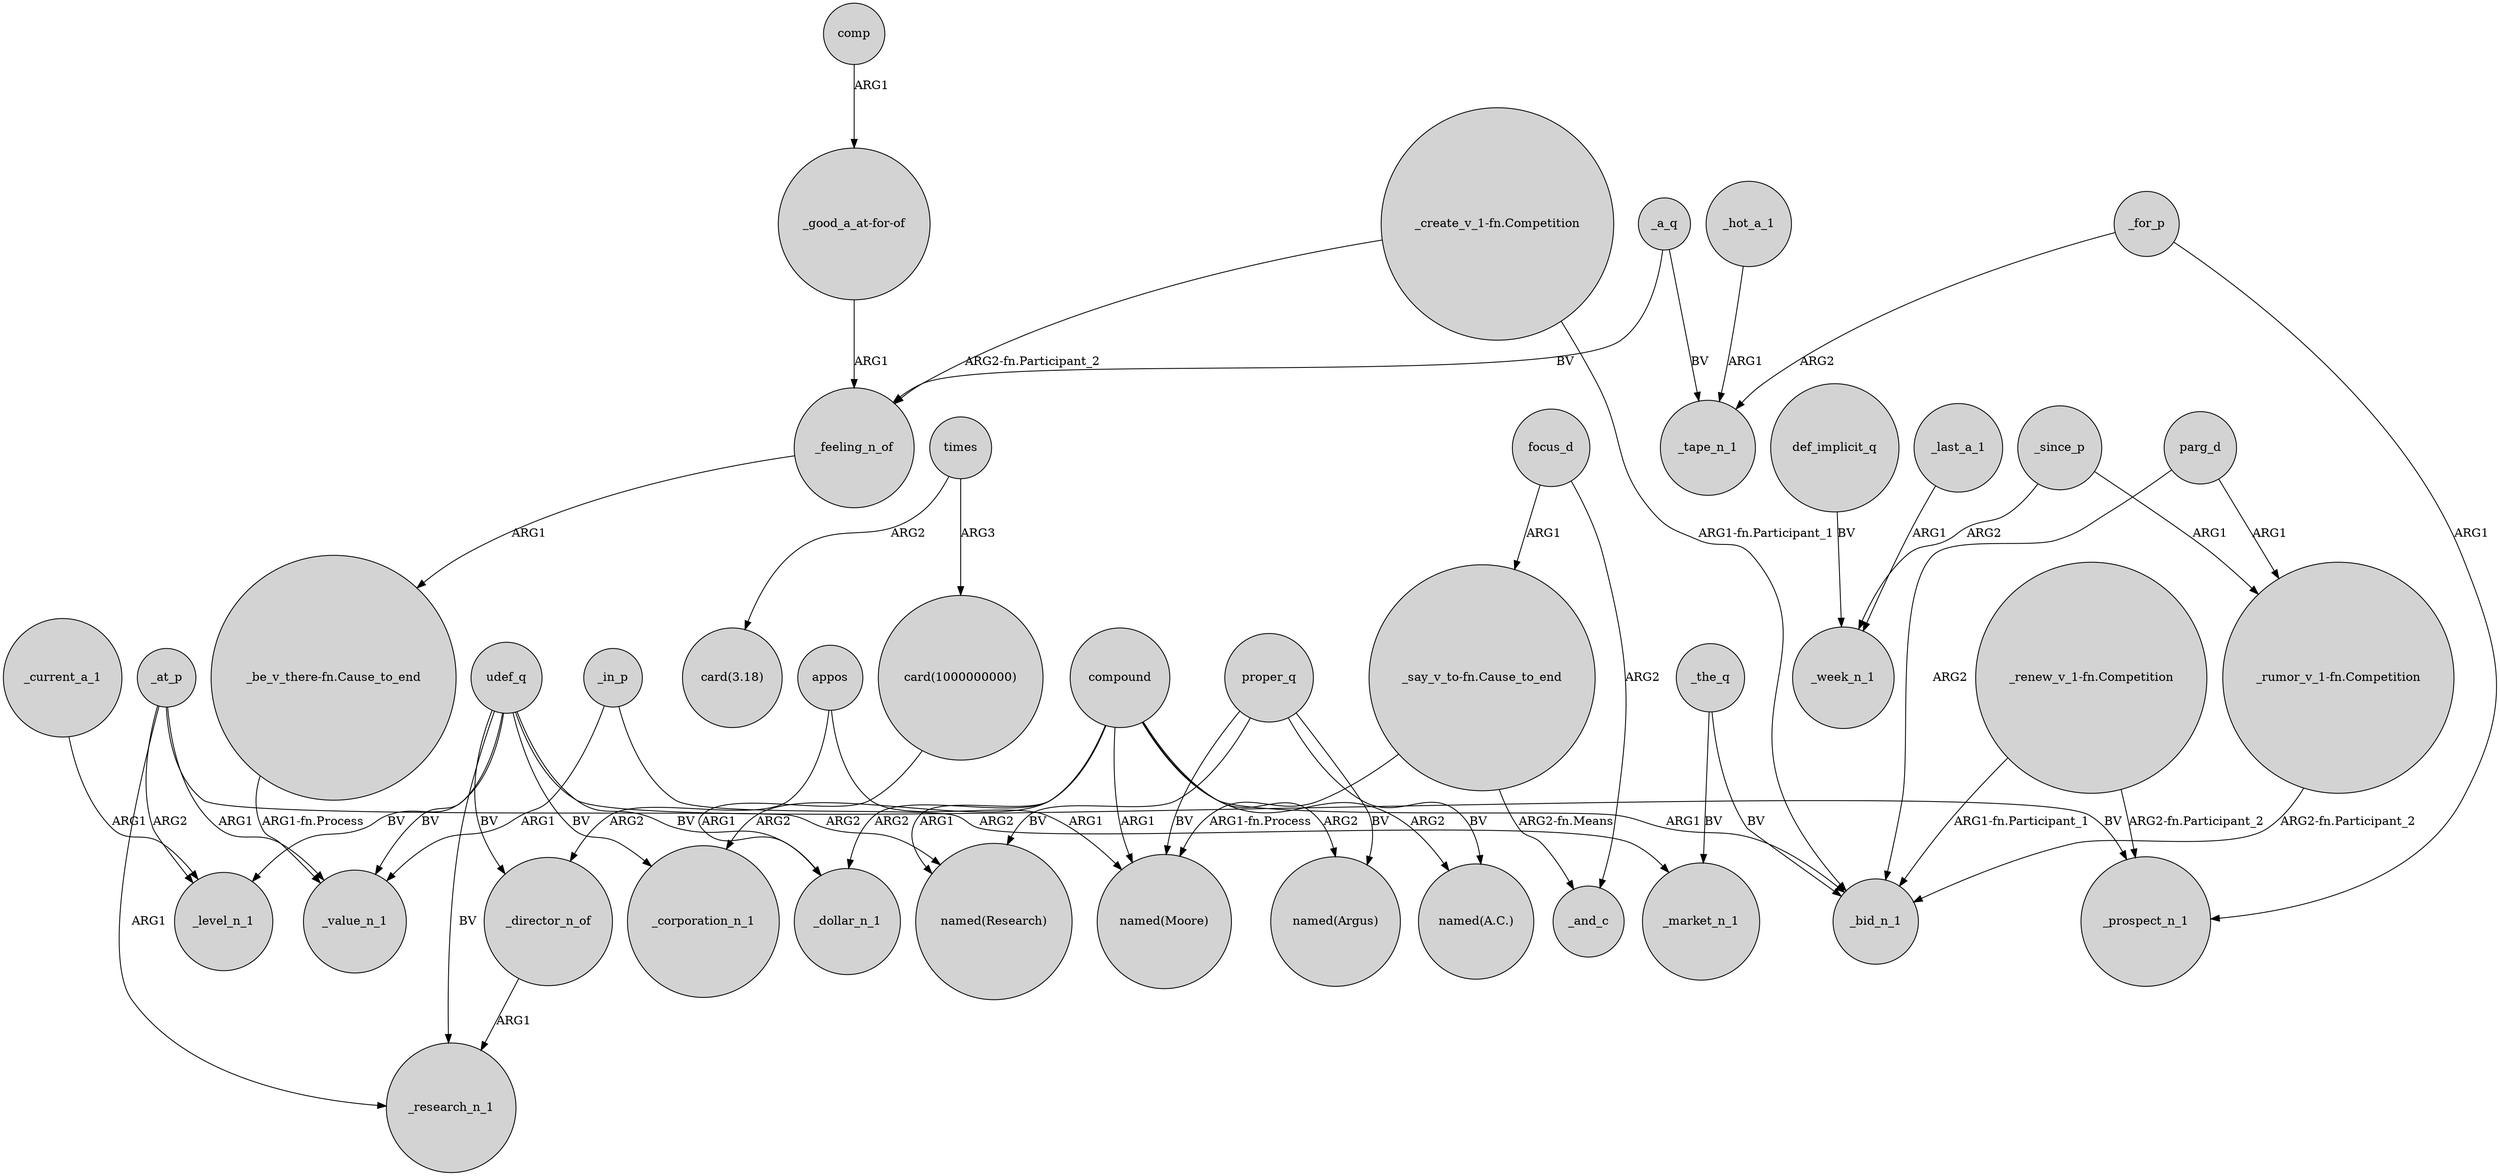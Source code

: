 digraph {
	node [shape=circle style=filled]
	udef_q -> _director_n_of [label=BV]
	compound -> "named(A.C.)" [label=ARG2]
	"card(1000000000)" -> _dollar_n_1 [label=ARG1]
	_in_p -> _value_n_1 [label=ARG1]
	"_say_v_to-fn.Cause_to_end" -> _and_c [label="ARG2-fn.Means"]
	appos -> "named(Moore)" [label=ARG1]
	proper_q -> "named(Moore)" [label=BV]
	_for_p -> _tape_n_1 [label=ARG2]
	proper_q -> "named(A.C.)" [label=BV]
	_at_p -> _level_n_1 [label=ARG2]
	focus_d -> "_say_v_to-fn.Cause_to_end" [label=ARG1]
	proper_q -> "named(Argus)" [label=BV]
	"_create_v_1-fn.Competition" -> _bid_n_1 [label="ARG1-fn.Participant_1"]
	_current_a_1 -> _level_n_1 [label=ARG1]
	udef_q -> _prospect_n_1 [label=BV]
	"_good_a_at-for-of" -> _feeling_n_of [label=ARG1]
	_director_n_of -> _research_n_1 [label=ARG1]
	"_renew_v_1-fn.Competition" -> _prospect_n_1 [label="ARG2-fn.Participant_2"]
	_at_p -> _value_n_1 [label=ARG1]
	udef_q -> _value_n_1 [label=BV]
	appos -> _director_n_of [label=ARG2]
	compound -> _dollar_n_1 [label=ARG2]
	_at_p -> _research_n_1 [label=ARG1]
	times -> "card(1000000000)" [label=ARG3]
	times -> "card(3.18)" [label=ARG2]
	_at_p -> "named(Research)" [label=ARG2]
	_the_q -> _market_n_1 [label=BV]
	"_renew_v_1-fn.Competition" -> _bid_n_1 [label="ARG1-fn.Participant_1"]
	_in_p -> _market_n_1 [label=ARG2]
	"_create_v_1-fn.Competition" -> _feeling_n_of [label="ARG2-fn.Participant_2"]
	compound -> "named(Research)" [label=ARG1]
	udef_q -> _level_n_1 [label=BV]
	_a_q -> _tape_n_1 [label=BV]
	_last_a_1 -> _week_n_1 [label=ARG1]
	_since_p -> _week_n_1 [label=ARG2]
	"_rumor_v_1-fn.Competition" -> _bid_n_1 [label="ARG2-fn.Participant_2"]
	parg_d -> _bid_n_1 [label=ARG2]
	_a_q -> _feeling_n_of [label=BV]
	udef_q -> _dollar_n_1 [label=BV]
	def_implicit_q -> _week_n_1 [label=BV]
	"_say_v_to-fn.Cause_to_end" -> "named(Moore)" [label="ARG1-fn.Process"]
	_since_p -> "_rumor_v_1-fn.Competition" [label=ARG1]
	compound -> "named(Argus)" [label=ARG2]
	udef_q -> _research_n_1 [label=BV]
	_hot_a_1 -> _tape_n_1 [label=ARG1]
	compound -> _corporation_n_1 [label=ARG2]
	udef_q -> _corporation_n_1 [label=BV]
	compound -> "named(Moore)" [label=ARG1]
	_feeling_n_of -> "_be_v_there-fn.Cause_to_end" [label=ARG1]
	comp -> "_good_a_at-for-of" [label=ARG1]
	proper_q -> "named(Research)" [label=BV]
	parg_d -> "_rumor_v_1-fn.Competition" [label=ARG1]
	_for_p -> _prospect_n_1 [label=ARG1]
	compound -> _bid_n_1 [label=ARG1]
	"_be_v_there-fn.Cause_to_end" -> _value_n_1 [label="ARG1-fn.Process"]
	focus_d -> _and_c [label=ARG2]
	_the_q -> _bid_n_1 [label=BV]
}
